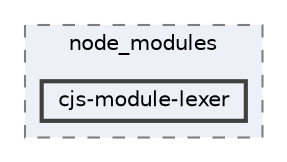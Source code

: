 digraph "pkiclassroomrescheduler/src/main/frontend/node_modules/cjs-module-lexer"
{
 // LATEX_PDF_SIZE
  bgcolor="transparent";
  edge [fontname=Helvetica,fontsize=10,labelfontname=Helvetica,labelfontsize=10];
  node [fontname=Helvetica,fontsize=10,shape=box,height=0.2,width=0.4];
  compound=true
  subgraph clusterdir_72953eda66ccb3a2722c28e1c3e6c23b {
    graph [ bgcolor="#edf0f7", pencolor="grey50", label="node_modules", fontname=Helvetica,fontsize=10 style="filled,dashed", URL="dir_72953eda66ccb3a2722c28e1c3e6c23b.html",tooltip=""]
  dir_6b1c58266a0fc8155ea9b285b7a674f1 [label="cjs-module-lexer", fillcolor="#edf0f7", color="grey25", style="filled,bold", URL="dir_6b1c58266a0fc8155ea9b285b7a674f1.html",tooltip=""];
  }
}
